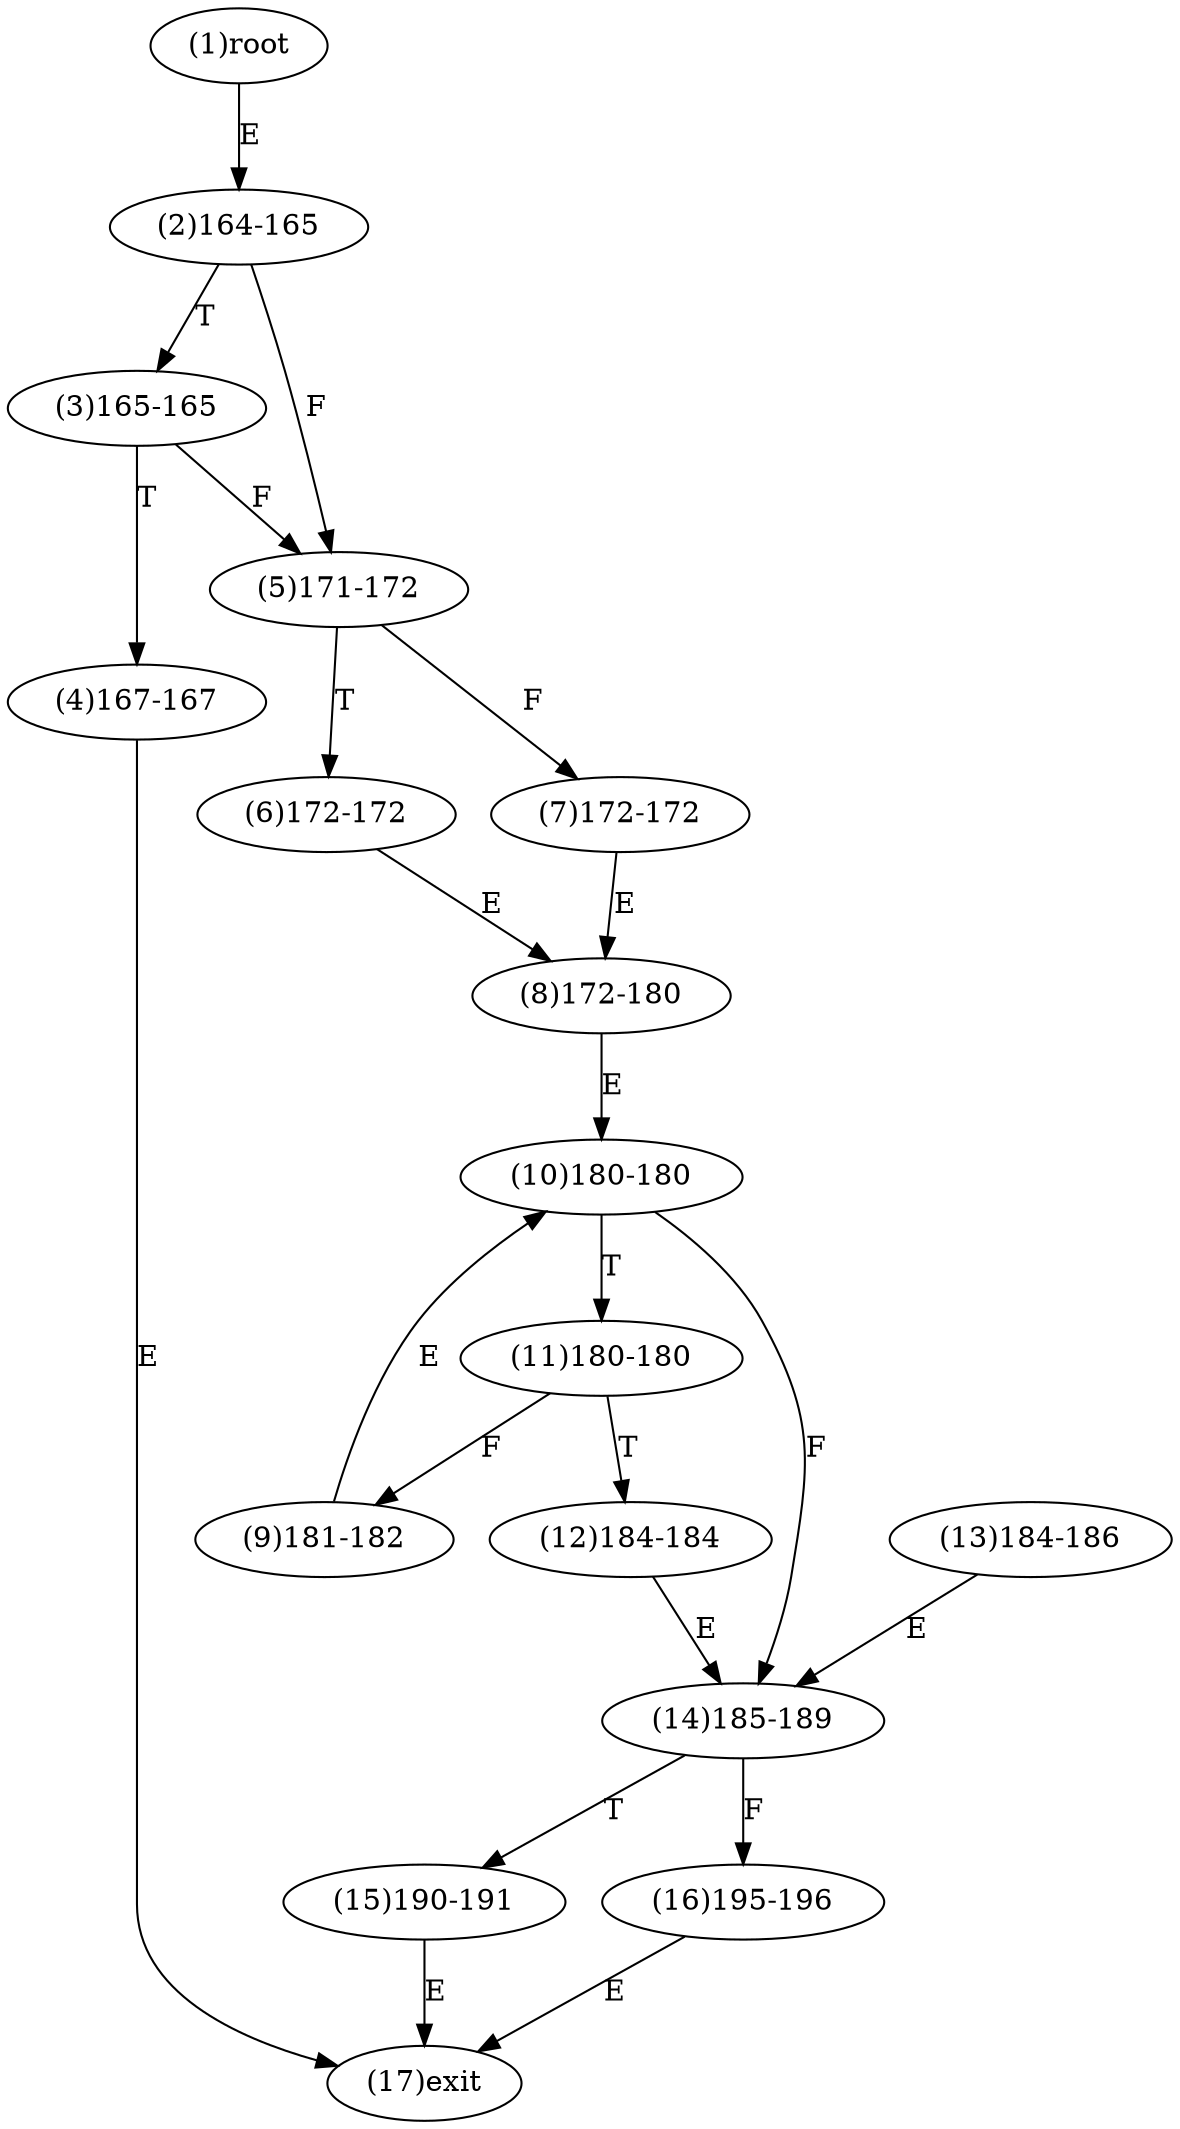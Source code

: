 digraph "" { 
1[ label="(1)root"];
2[ label="(2)164-165"];
3[ label="(3)165-165"];
4[ label="(4)167-167"];
5[ label="(5)171-172"];
6[ label="(6)172-172"];
7[ label="(7)172-172"];
8[ label="(8)172-180"];
9[ label="(9)181-182"];
10[ label="(10)180-180"];
11[ label="(11)180-180"];
12[ label="(12)184-184"];
13[ label="(13)184-186"];
14[ label="(14)185-189"];
15[ label="(15)190-191"];
17[ label="(17)exit"];
16[ label="(16)195-196"];
1->2[ label="E"];
2->5[ label="F"];
2->3[ label="T"];
3->5[ label="F"];
3->4[ label="T"];
4->17[ label="E"];
5->7[ label="F"];
5->6[ label="T"];
6->8[ label="E"];
7->8[ label="E"];
8->10[ label="E"];
9->10[ label="E"];
10->14[ label="F"];
10->11[ label="T"];
11->9[ label="F"];
11->12[ label="T"];
12->14[ label="E"];
13->14[ label="E"];
14->16[ label="F"];
14->15[ label="T"];
15->17[ label="E"];
16->17[ label="E"];
}